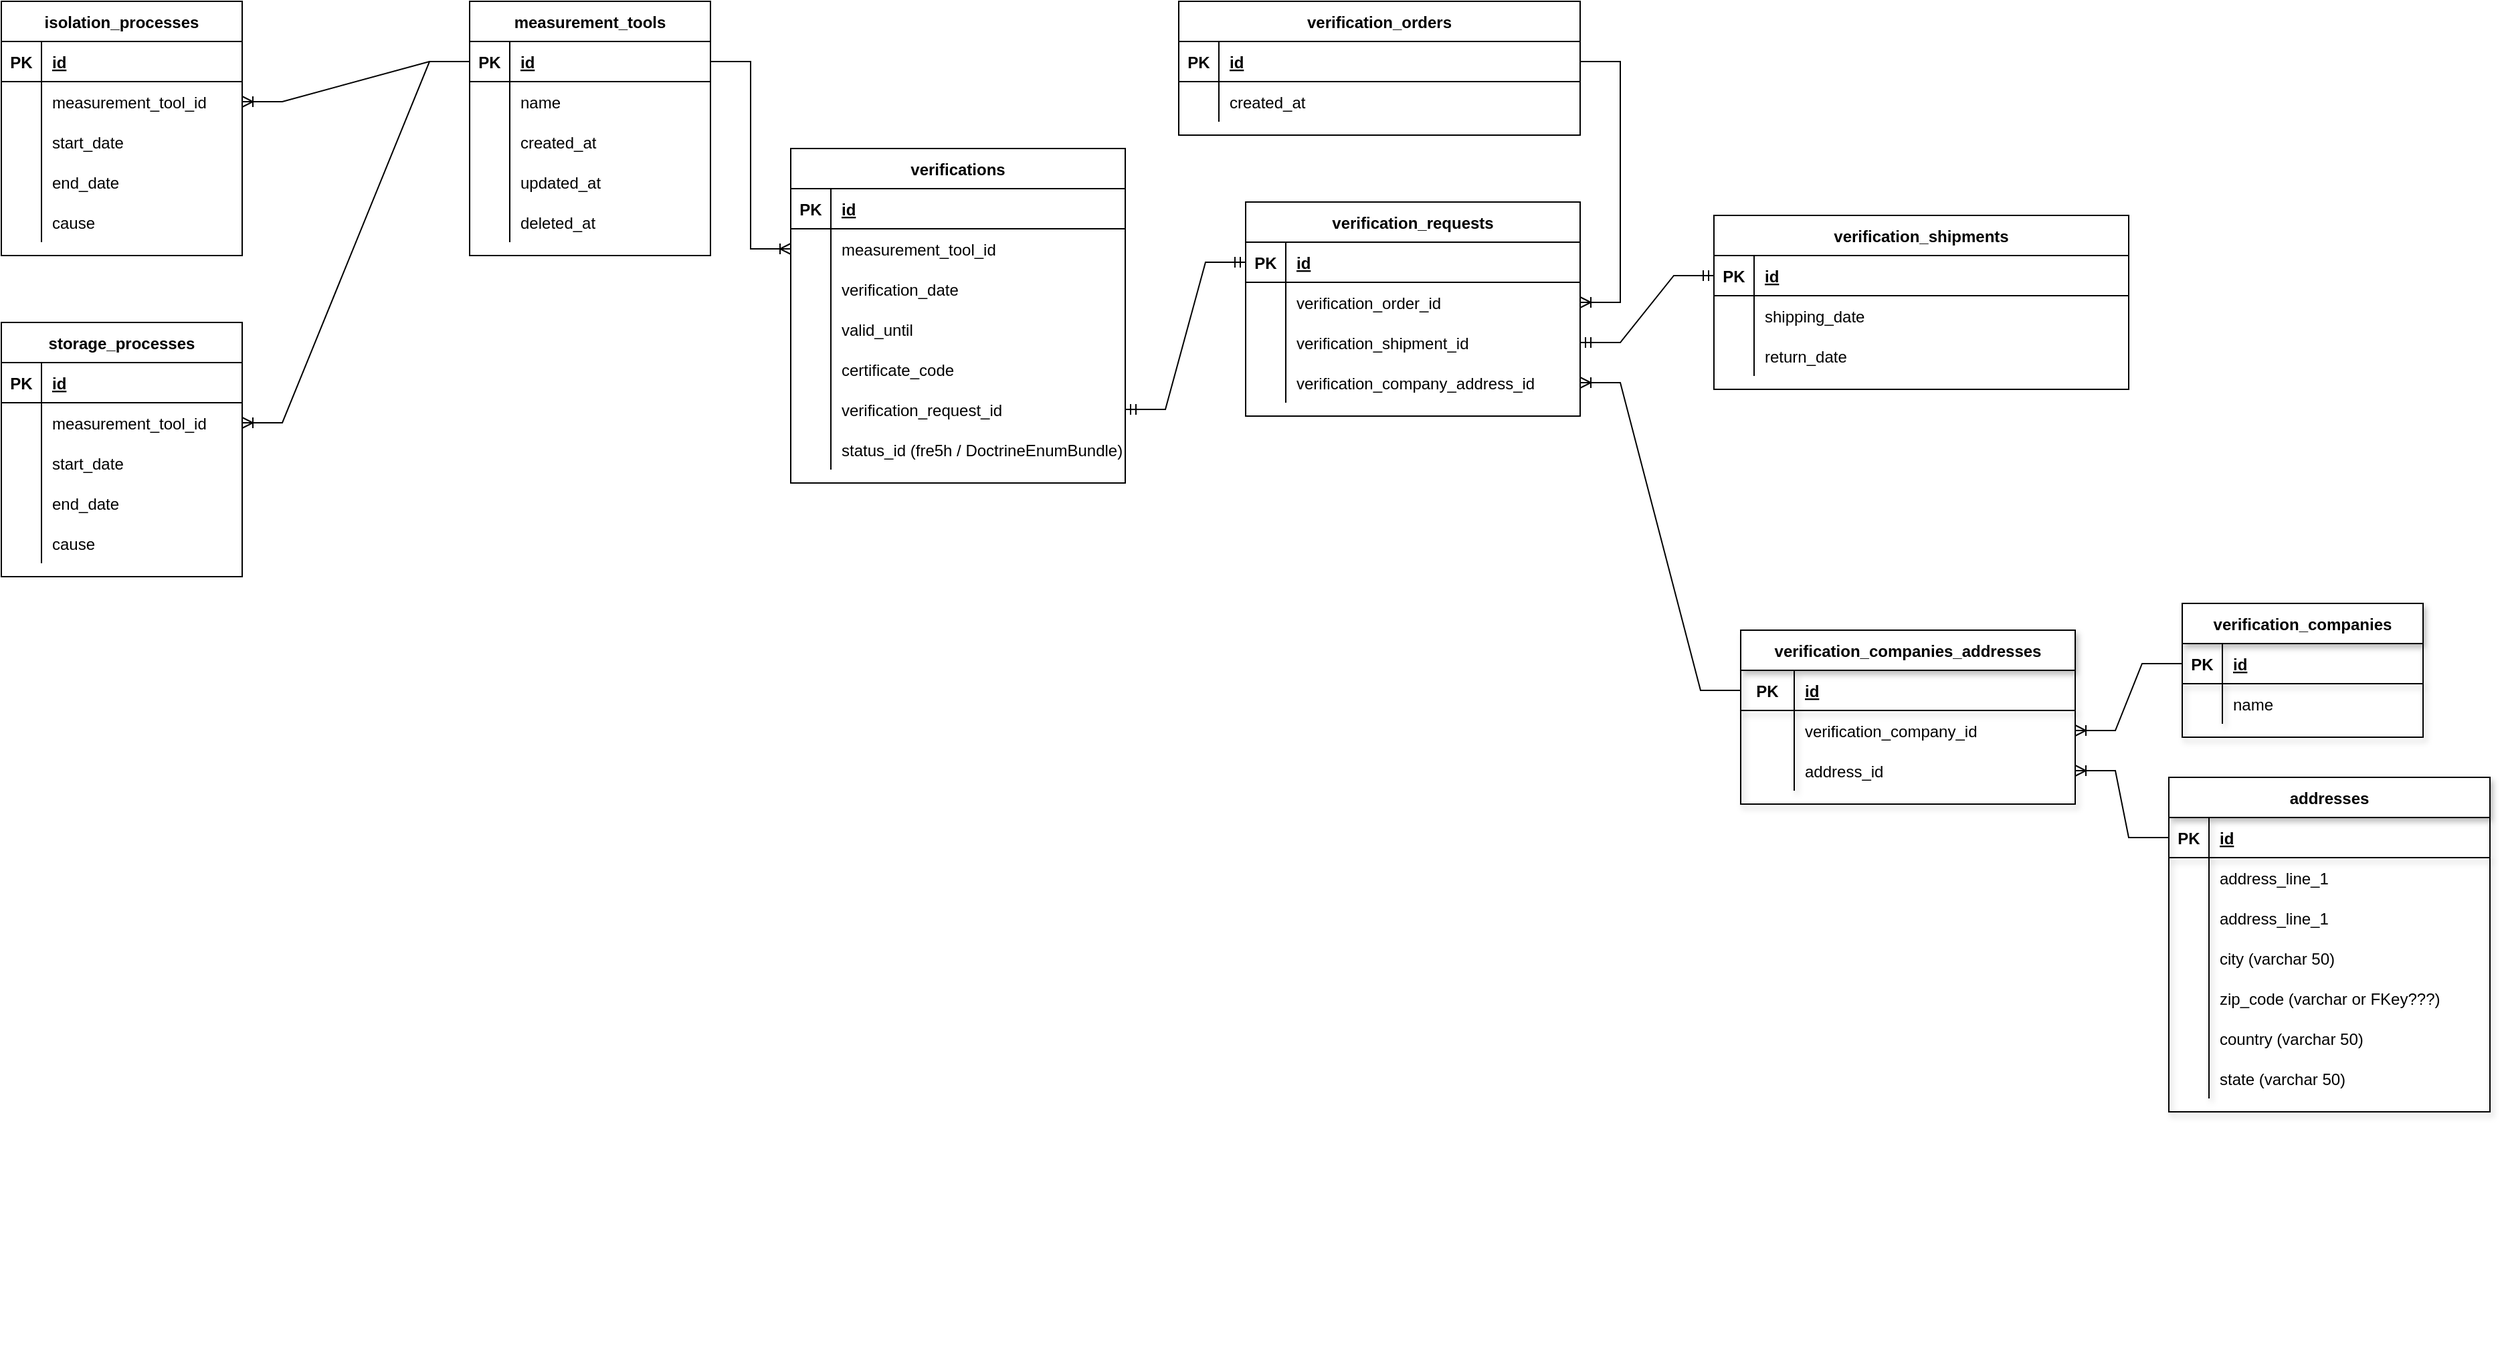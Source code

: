 <mxfile version="20.2.3" type="github">
  <diagram id="xhDmPOTYC2vTL0-sJNvw" name="Page-1">
    <mxGraphModel dx="1894" dy="481" grid="1" gridSize="10" guides="1" tooltips="1" connect="1" arrows="1" fold="1" page="1" pageScale="1" pageWidth="1100" pageHeight="850" math="0" shadow="0">
      <root>
        <mxCell id="0" />
        <mxCell id="1" parent="0" />
        <mxCell id="k9nsr722AMEyG_hf8DIS-1" value="measurement_tools" style="shape=table;startSize=30;container=1;collapsible=1;childLayout=tableLayout;fixedRows=1;rowLines=0;fontStyle=1;align=center;resizeLast=1;" parent="1" vertex="1">
          <mxGeometry x="-370" y="10" width="180" height="190" as="geometry" />
        </mxCell>
        <mxCell id="k9nsr722AMEyG_hf8DIS-2" value="" style="shape=tableRow;horizontal=0;startSize=0;swimlaneHead=0;swimlaneBody=0;fillColor=none;collapsible=0;dropTarget=0;points=[[0,0.5],[1,0.5]];portConstraint=eastwest;top=0;left=0;right=0;bottom=1;" parent="k9nsr722AMEyG_hf8DIS-1" vertex="1">
          <mxGeometry y="30" width="180" height="30" as="geometry" />
        </mxCell>
        <mxCell id="k9nsr722AMEyG_hf8DIS-3" value="PK" style="shape=partialRectangle;connectable=0;fillColor=none;top=0;left=0;bottom=0;right=0;fontStyle=1;overflow=hidden;" parent="k9nsr722AMEyG_hf8DIS-2" vertex="1">
          <mxGeometry width="30" height="30" as="geometry">
            <mxRectangle width="30" height="30" as="alternateBounds" />
          </mxGeometry>
        </mxCell>
        <mxCell id="k9nsr722AMEyG_hf8DIS-4" value="id" style="shape=partialRectangle;connectable=0;fillColor=none;top=0;left=0;bottom=0;right=0;align=left;spacingLeft=6;fontStyle=5;overflow=hidden;" parent="k9nsr722AMEyG_hf8DIS-2" vertex="1">
          <mxGeometry x="30" width="150" height="30" as="geometry">
            <mxRectangle width="150" height="30" as="alternateBounds" />
          </mxGeometry>
        </mxCell>
        <mxCell id="k9nsr722AMEyG_hf8DIS-5" value="" style="shape=tableRow;horizontal=0;startSize=0;swimlaneHead=0;swimlaneBody=0;fillColor=none;collapsible=0;dropTarget=0;points=[[0,0.5],[1,0.5]];portConstraint=eastwest;top=0;left=0;right=0;bottom=0;" parent="k9nsr722AMEyG_hf8DIS-1" vertex="1">
          <mxGeometry y="60" width="180" height="30" as="geometry" />
        </mxCell>
        <mxCell id="k9nsr722AMEyG_hf8DIS-6" value="" style="shape=partialRectangle;connectable=0;fillColor=none;top=0;left=0;bottom=0;right=0;editable=1;overflow=hidden;" parent="k9nsr722AMEyG_hf8DIS-5" vertex="1">
          <mxGeometry width="30" height="30" as="geometry">
            <mxRectangle width="30" height="30" as="alternateBounds" />
          </mxGeometry>
        </mxCell>
        <mxCell id="k9nsr722AMEyG_hf8DIS-7" value="name" style="shape=partialRectangle;connectable=0;fillColor=none;top=0;left=0;bottom=0;right=0;align=left;spacingLeft=6;overflow=hidden;" parent="k9nsr722AMEyG_hf8DIS-5" vertex="1">
          <mxGeometry x="30" width="150" height="30" as="geometry">
            <mxRectangle width="150" height="30" as="alternateBounds" />
          </mxGeometry>
        </mxCell>
        <mxCell id="GPhffIYfHBbhLpUIXwdN-1" value="" style="shape=tableRow;horizontal=0;startSize=0;swimlaneHead=0;swimlaneBody=0;fillColor=none;collapsible=0;dropTarget=0;points=[[0,0.5],[1,0.5]];portConstraint=eastwest;top=0;left=0;right=0;bottom=0;" parent="k9nsr722AMEyG_hf8DIS-1" vertex="1">
          <mxGeometry y="90" width="180" height="30" as="geometry" />
        </mxCell>
        <mxCell id="GPhffIYfHBbhLpUIXwdN-2" value="" style="shape=partialRectangle;connectable=0;fillColor=none;top=0;left=0;bottom=0;right=0;editable=1;overflow=hidden;" parent="GPhffIYfHBbhLpUIXwdN-1" vertex="1">
          <mxGeometry width="30" height="30" as="geometry">
            <mxRectangle width="30" height="30" as="alternateBounds" />
          </mxGeometry>
        </mxCell>
        <mxCell id="GPhffIYfHBbhLpUIXwdN-3" value="created_at" style="shape=partialRectangle;connectable=0;fillColor=none;top=0;left=0;bottom=0;right=0;align=left;spacingLeft=6;overflow=hidden;" parent="GPhffIYfHBbhLpUIXwdN-1" vertex="1">
          <mxGeometry x="30" width="150" height="30" as="geometry">
            <mxRectangle width="150" height="30" as="alternateBounds" />
          </mxGeometry>
        </mxCell>
        <mxCell id="GPhffIYfHBbhLpUIXwdN-7" value="" style="shape=tableRow;horizontal=0;startSize=0;swimlaneHead=0;swimlaneBody=0;fillColor=none;collapsible=0;dropTarget=0;points=[[0,0.5],[1,0.5]];portConstraint=eastwest;top=0;left=0;right=0;bottom=0;" parent="k9nsr722AMEyG_hf8DIS-1" vertex="1">
          <mxGeometry y="120" width="180" height="30" as="geometry" />
        </mxCell>
        <mxCell id="GPhffIYfHBbhLpUIXwdN-8" value="" style="shape=partialRectangle;connectable=0;fillColor=none;top=0;left=0;bottom=0;right=0;editable=1;overflow=hidden;" parent="GPhffIYfHBbhLpUIXwdN-7" vertex="1">
          <mxGeometry width="30" height="30" as="geometry">
            <mxRectangle width="30" height="30" as="alternateBounds" />
          </mxGeometry>
        </mxCell>
        <mxCell id="GPhffIYfHBbhLpUIXwdN-9" value="updated_at" style="shape=partialRectangle;connectable=0;fillColor=none;top=0;left=0;bottom=0;right=0;align=left;spacingLeft=6;overflow=hidden;" parent="GPhffIYfHBbhLpUIXwdN-7" vertex="1">
          <mxGeometry x="30" width="150" height="30" as="geometry">
            <mxRectangle width="150" height="30" as="alternateBounds" />
          </mxGeometry>
        </mxCell>
        <mxCell id="GPhffIYfHBbhLpUIXwdN-4" value="" style="shape=tableRow;horizontal=0;startSize=0;swimlaneHead=0;swimlaneBody=0;fillColor=none;collapsible=0;dropTarget=0;points=[[0,0.5],[1,0.5]];portConstraint=eastwest;top=0;left=0;right=0;bottom=0;" parent="k9nsr722AMEyG_hf8DIS-1" vertex="1">
          <mxGeometry y="150" width="180" height="30" as="geometry" />
        </mxCell>
        <mxCell id="GPhffIYfHBbhLpUIXwdN-5" value="" style="shape=partialRectangle;connectable=0;fillColor=none;top=0;left=0;bottom=0;right=0;editable=1;overflow=hidden;" parent="GPhffIYfHBbhLpUIXwdN-4" vertex="1">
          <mxGeometry width="30" height="30" as="geometry">
            <mxRectangle width="30" height="30" as="alternateBounds" />
          </mxGeometry>
        </mxCell>
        <mxCell id="GPhffIYfHBbhLpUIXwdN-6" value="deleted_at" style="shape=partialRectangle;connectable=0;fillColor=none;top=0;left=0;bottom=0;right=0;align=left;spacingLeft=6;overflow=hidden;" parent="GPhffIYfHBbhLpUIXwdN-4" vertex="1">
          <mxGeometry x="30" width="150" height="30" as="geometry">
            <mxRectangle width="150" height="30" as="alternateBounds" />
          </mxGeometry>
        </mxCell>
        <mxCell id="k9nsr722AMEyG_hf8DIS-14" value="verification_shipments" style="shape=table;startSize=30;container=1;collapsible=1;childLayout=tableLayout;fixedRows=1;rowLines=0;fontStyle=1;align=center;resizeLast=1;" parent="1" vertex="1">
          <mxGeometry x="560" y="170" width="310" height="130" as="geometry" />
        </mxCell>
        <mxCell id="k9nsr722AMEyG_hf8DIS-15" value="" style="shape=tableRow;horizontal=0;startSize=0;swimlaneHead=0;swimlaneBody=0;fillColor=none;collapsible=0;dropTarget=0;points=[[0,0.5],[1,0.5]];portConstraint=eastwest;top=0;left=0;right=0;bottom=1;" parent="k9nsr722AMEyG_hf8DIS-14" vertex="1">
          <mxGeometry y="30" width="310" height="30" as="geometry" />
        </mxCell>
        <mxCell id="k9nsr722AMEyG_hf8DIS-16" value="PK" style="shape=partialRectangle;connectable=0;fillColor=none;top=0;left=0;bottom=0;right=0;fontStyle=1;overflow=hidden;" parent="k9nsr722AMEyG_hf8DIS-15" vertex="1">
          <mxGeometry width="30" height="30" as="geometry">
            <mxRectangle width="30" height="30" as="alternateBounds" />
          </mxGeometry>
        </mxCell>
        <mxCell id="k9nsr722AMEyG_hf8DIS-17" value="id" style="shape=partialRectangle;connectable=0;fillColor=none;top=0;left=0;bottom=0;right=0;align=left;spacingLeft=6;fontStyle=5;overflow=hidden;" parent="k9nsr722AMEyG_hf8DIS-15" vertex="1">
          <mxGeometry x="30" width="280" height="30" as="geometry">
            <mxRectangle width="280" height="30" as="alternateBounds" />
          </mxGeometry>
        </mxCell>
        <mxCell id="4fqQIgDIzfVanM2dJyCX-51" value="" style="shape=tableRow;horizontal=0;startSize=0;swimlaneHead=0;swimlaneBody=0;fillColor=none;collapsible=0;dropTarget=0;points=[[0,0.5],[1,0.5]];portConstraint=eastwest;top=0;left=0;right=0;bottom=0;" parent="k9nsr722AMEyG_hf8DIS-14" vertex="1">
          <mxGeometry y="60" width="310" height="30" as="geometry" />
        </mxCell>
        <mxCell id="4fqQIgDIzfVanM2dJyCX-52" value="" style="shape=partialRectangle;connectable=0;fillColor=none;top=0;left=0;bottom=0;right=0;editable=1;overflow=hidden;" parent="4fqQIgDIzfVanM2dJyCX-51" vertex="1">
          <mxGeometry width="30" height="30" as="geometry">
            <mxRectangle width="30" height="30" as="alternateBounds" />
          </mxGeometry>
        </mxCell>
        <mxCell id="4fqQIgDIzfVanM2dJyCX-53" value="shipping_date" style="shape=partialRectangle;connectable=0;fillColor=none;top=0;left=0;bottom=0;right=0;align=left;spacingLeft=6;overflow=hidden;" parent="4fqQIgDIzfVanM2dJyCX-51" vertex="1">
          <mxGeometry x="30" width="280" height="30" as="geometry">
            <mxRectangle width="280" height="30" as="alternateBounds" />
          </mxGeometry>
        </mxCell>
        <mxCell id="4fqQIgDIzfVanM2dJyCX-54" value="" style="shape=tableRow;horizontal=0;startSize=0;swimlaneHead=0;swimlaneBody=0;fillColor=none;collapsible=0;dropTarget=0;points=[[0,0.5],[1,0.5]];portConstraint=eastwest;top=0;left=0;right=0;bottom=0;" parent="k9nsr722AMEyG_hf8DIS-14" vertex="1">
          <mxGeometry y="90" width="310" height="30" as="geometry" />
        </mxCell>
        <mxCell id="4fqQIgDIzfVanM2dJyCX-55" value="" style="shape=partialRectangle;connectable=0;fillColor=none;top=0;left=0;bottom=0;right=0;editable=1;overflow=hidden;" parent="4fqQIgDIzfVanM2dJyCX-54" vertex="1">
          <mxGeometry width="30" height="30" as="geometry">
            <mxRectangle width="30" height="30" as="alternateBounds" />
          </mxGeometry>
        </mxCell>
        <mxCell id="4fqQIgDIzfVanM2dJyCX-56" value="return_date" style="shape=partialRectangle;connectable=0;fillColor=none;top=0;left=0;bottom=0;right=0;align=left;spacingLeft=6;overflow=hidden;" parent="4fqQIgDIzfVanM2dJyCX-54" vertex="1">
          <mxGeometry x="30" width="280" height="30" as="geometry">
            <mxRectangle width="280" height="30" as="alternateBounds" />
          </mxGeometry>
        </mxCell>
        <mxCell id="k9nsr722AMEyG_hf8DIS-27" value="" style="edgeStyle=entityRelationEdgeStyle;fontSize=12;html=1;endArrow=ERoneToMany;rounded=0;" parent="1" source="k9nsr722AMEyG_hf8DIS-2" target="k9nsr722AMEyG_hf8DIS-18" edge="1">
          <mxGeometry width="100" height="100" relative="1" as="geometry">
            <mxPoint x="280" y="170" as="sourcePoint" />
            <mxPoint x="380" y="70" as="targetPoint" />
          </mxGeometry>
        </mxCell>
        <mxCell id="k9nsr722AMEyG_hf8DIS-45" value="verification_companies" style="shape=table;startSize=30;container=1;collapsible=1;childLayout=tableLayout;fixedRows=1;rowLines=0;fontStyle=1;align=center;resizeLast=1;shadow=1;" parent="1" vertex="1">
          <mxGeometry x="910" y="460" width="180" height="100" as="geometry" />
        </mxCell>
        <mxCell id="k9nsr722AMEyG_hf8DIS-46" value="" style="shape=tableRow;horizontal=0;startSize=0;swimlaneHead=0;swimlaneBody=0;fillColor=none;collapsible=0;dropTarget=0;points=[[0,0.5],[1,0.5]];portConstraint=eastwest;top=0;left=0;right=0;bottom=1;shadow=1;" parent="k9nsr722AMEyG_hf8DIS-45" vertex="1">
          <mxGeometry y="30" width="180" height="30" as="geometry" />
        </mxCell>
        <mxCell id="k9nsr722AMEyG_hf8DIS-47" value="PK" style="shape=partialRectangle;connectable=0;fillColor=none;top=0;left=0;bottom=0;right=0;fontStyle=1;overflow=hidden;shadow=1;" parent="k9nsr722AMEyG_hf8DIS-46" vertex="1">
          <mxGeometry width="30" height="30" as="geometry">
            <mxRectangle width="30" height="30" as="alternateBounds" />
          </mxGeometry>
        </mxCell>
        <mxCell id="k9nsr722AMEyG_hf8DIS-48" value="id" style="shape=partialRectangle;connectable=0;fillColor=none;top=0;left=0;bottom=0;right=0;align=left;spacingLeft=6;fontStyle=5;overflow=hidden;shadow=1;" parent="k9nsr722AMEyG_hf8DIS-46" vertex="1">
          <mxGeometry x="30" width="150" height="30" as="geometry">
            <mxRectangle width="150" height="30" as="alternateBounds" />
          </mxGeometry>
        </mxCell>
        <mxCell id="k9nsr722AMEyG_hf8DIS-49" value="" style="shape=tableRow;horizontal=0;startSize=0;swimlaneHead=0;swimlaneBody=0;fillColor=none;collapsible=0;dropTarget=0;points=[[0,0.5],[1,0.5]];portConstraint=eastwest;top=0;left=0;right=0;bottom=0;shadow=1;" parent="k9nsr722AMEyG_hf8DIS-45" vertex="1">
          <mxGeometry y="60" width="180" height="30" as="geometry" />
        </mxCell>
        <mxCell id="k9nsr722AMEyG_hf8DIS-50" value="" style="shape=partialRectangle;connectable=0;fillColor=none;top=0;left=0;bottom=0;right=0;editable=1;overflow=hidden;shadow=1;" parent="k9nsr722AMEyG_hf8DIS-49" vertex="1">
          <mxGeometry width="30" height="30" as="geometry">
            <mxRectangle width="30" height="30" as="alternateBounds" />
          </mxGeometry>
        </mxCell>
        <mxCell id="k9nsr722AMEyG_hf8DIS-51" value="name" style="shape=partialRectangle;connectable=0;fillColor=none;top=0;left=0;bottom=0;right=0;align=left;spacingLeft=6;overflow=hidden;shadow=1;" parent="k9nsr722AMEyG_hf8DIS-49" vertex="1">
          <mxGeometry x="30" width="150" height="30" as="geometry">
            <mxRectangle width="150" height="30" as="alternateBounds" />
          </mxGeometry>
        </mxCell>
        <mxCell id="k9nsr722AMEyG_hf8DIS-66" value="verification_companies_addresses" style="shape=table;startSize=30;container=1;collapsible=1;childLayout=tableLayout;fixedRows=1;rowLines=0;fontStyle=1;align=center;resizeLast=1;shadow=1;" parent="1" vertex="1">
          <mxGeometry x="580" y="480" width="250" height="130" as="geometry" />
        </mxCell>
        <mxCell id="k9nsr722AMEyG_hf8DIS-70" value="" style="shape=tableRow;horizontal=0;startSize=0;swimlaneHead=0;swimlaneBody=0;fillColor=none;collapsible=0;dropTarget=0;points=[[0,0.5],[1,0.5]];portConstraint=eastwest;top=0;left=0;right=0;bottom=1;shadow=1;" parent="k9nsr722AMEyG_hf8DIS-66" vertex="1">
          <mxGeometry y="30" width="250" height="30" as="geometry" />
        </mxCell>
        <mxCell id="k9nsr722AMEyG_hf8DIS-71" value="PK" style="shape=partialRectangle;connectable=0;fillColor=none;top=0;left=0;bottom=0;right=0;fontStyle=1;overflow=hidden;shadow=1;" parent="k9nsr722AMEyG_hf8DIS-70" vertex="1">
          <mxGeometry width="40" height="30" as="geometry">
            <mxRectangle width="40" height="30" as="alternateBounds" />
          </mxGeometry>
        </mxCell>
        <mxCell id="k9nsr722AMEyG_hf8DIS-72" value="id" style="shape=partialRectangle;connectable=0;fillColor=none;top=0;left=0;bottom=0;right=0;align=left;spacingLeft=6;fontStyle=5;overflow=hidden;shadow=1;" parent="k9nsr722AMEyG_hf8DIS-70" vertex="1">
          <mxGeometry x="40" width="210" height="30" as="geometry">
            <mxRectangle width="210" height="30" as="alternateBounds" />
          </mxGeometry>
        </mxCell>
        <mxCell id="4fqQIgDIzfVanM2dJyCX-1" value="" style="shape=tableRow;horizontal=0;startSize=0;swimlaneHead=0;swimlaneBody=0;fillColor=none;collapsible=0;dropTarget=0;points=[[0,0.5],[1,0.5]];portConstraint=eastwest;top=0;left=0;right=0;bottom=0;" parent="k9nsr722AMEyG_hf8DIS-66" vertex="1">
          <mxGeometry y="60" width="250" height="30" as="geometry" />
        </mxCell>
        <mxCell id="4fqQIgDIzfVanM2dJyCX-2" value="" style="shape=partialRectangle;connectable=0;fillColor=none;top=0;left=0;bottom=0;right=0;editable=1;overflow=hidden;" parent="4fqQIgDIzfVanM2dJyCX-1" vertex="1">
          <mxGeometry width="40" height="30" as="geometry">
            <mxRectangle width="40" height="30" as="alternateBounds" />
          </mxGeometry>
        </mxCell>
        <mxCell id="4fqQIgDIzfVanM2dJyCX-3" value="verification_company_id" style="shape=partialRectangle;connectable=0;fillColor=none;top=0;left=0;bottom=0;right=0;align=left;spacingLeft=6;overflow=hidden;" parent="4fqQIgDIzfVanM2dJyCX-1" vertex="1">
          <mxGeometry x="40" width="210" height="30" as="geometry">
            <mxRectangle width="210" height="30" as="alternateBounds" />
          </mxGeometry>
        </mxCell>
        <mxCell id="4fqQIgDIzfVanM2dJyCX-4" value="" style="shape=tableRow;horizontal=0;startSize=0;swimlaneHead=0;swimlaneBody=0;fillColor=none;collapsible=0;dropTarget=0;points=[[0,0.5],[1,0.5]];portConstraint=eastwest;top=0;left=0;right=0;bottom=0;" parent="k9nsr722AMEyG_hf8DIS-66" vertex="1">
          <mxGeometry y="90" width="250" height="30" as="geometry" />
        </mxCell>
        <mxCell id="4fqQIgDIzfVanM2dJyCX-5" value="" style="shape=partialRectangle;connectable=0;fillColor=none;top=0;left=0;bottom=0;right=0;editable=1;overflow=hidden;" parent="4fqQIgDIzfVanM2dJyCX-4" vertex="1">
          <mxGeometry width="40" height="30" as="geometry">
            <mxRectangle width="40" height="30" as="alternateBounds" />
          </mxGeometry>
        </mxCell>
        <mxCell id="4fqQIgDIzfVanM2dJyCX-6" value="address_id" style="shape=partialRectangle;connectable=0;fillColor=none;top=0;left=0;bottom=0;right=0;align=left;spacingLeft=6;overflow=hidden;" parent="4fqQIgDIzfVanM2dJyCX-4" vertex="1">
          <mxGeometry x="40" width="210" height="30" as="geometry">
            <mxRectangle width="210" height="30" as="alternateBounds" />
          </mxGeometry>
        </mxCell>
        <mxCell id="k9nsr722AMEyG_hf8DIS-81" value="" style="edgeStyle=entityRelationEdgeStyle;fontSize=12;html=1;endArrow=ERoneToMany;rounded=0;" parent="1" source="k9nsr722AMEyG_hf8DIS-46" target="4fqQIgDIzfVanM2dJyCX-1" edge="1">
          <mxGeometry width="100" height="100" relative="1" as="geometry">
            <mxPoint x="780" y="510" as="sourcePoint" />
            <mxPoint x="880" y="410" as="targetPoint" />
          </mxGeometry>
        </mxCell>
        <mxCell id="k9nsr722AMEyG_hf8DIS-95" value="addresses" style="shape=table;startSize=30;container=1;collapsible=1;childLayout=tableLayout;fixedRows=1;rowLines=0;fontStyle=1;align=center;resizeLast=1;shadow=1;" parent="1" vertex="1">
          <mxGeometry x="900" y="590" width="240" height="250" as="geometry" />
        </mxCell>
        <mxCell id="k9nsr722AMEyG_hf8DIS-96" value="" style="shape=tableRow;horizontal=0;startSize=0;swimlaneHead=0;swimlaneBody=0;fillColor=none;collapsible=0;dropTarget=0;points=[[0,0.5],[1,0.5]];portConstraint=eastwest;top=0;left=0;right=0;bottom=1;shadow=1;" parent="k9nsr722AMEyG_hf8DIS-95" vertex="1">
          <mxGeometry y="30" width="240" height="30" as="geometry" />
        </mxCell>
        <mxCell id="k9nsr722AMEyG_hf8DIS-97" value="PK" style="shape=partialRectangle;connectable=0;fillColor=none;top=0;left=0;bottom=0;right=0;fontStyle=1;overflow=hidden;shadow=1;" parent="k9nsr722AMEyG_hf8DIS-96" vertex="1">
          <mxGeometry width="30" height="30" as="geometry">
            <mxRectangle width="30" height="30" as="alternateBounds" />
          </mxGeometry>
        </mxCell>
        <mxCell id="k9nsr722AMEyG_hf8DIS-98" value="id" style="shape=partialRectangle;connectable=0;fillColor=none;top=0;left=0;bottom=0;right=0;align=left;spacingLeft=6;fontStyle=5;overflow=hidden;shadow=1;" parent="k9nsr722AMEyG_hf8DIS-96" vertex="1">
          <mxGeometry x="30" width="210" height="30" as="geometry">
            <mxRectangle width="210" height="30" as="alternateBounds" />
          </mxGeometry>
        </mxCell>
        <mxCell id="k9nsr722AMEyG_hf8DIS-99" value="" style="shape=tableRow;horizontal=0;startSize=0;swimlaneHead=0;swimlaneBody=0;fillColor=none;collapsible=0;dropTarget=0;points=[[0,0.5],[1,0.5]];portConstraint=eastwest;top=0;left=0;right=0;bottom=0;shadow=1;" parent="k9nsr722AMEyG_hf8DIS-95" vertex="1">
          <mxGeometry y="60" width="240" height="30" as="geometry" />
        </mxCell>
        <mxCell id="k9nsr722AMEyG_hf8DIS-100" value="" style="shape=partialRectangle;connectable=0;fillColor=none;top=0;left=0;bottom=0;right=0;editable=1;overflow=hidden;shadow=1;" parent="k9nsr722AMEyG_hf8DIS-99" vertex="1">
          <mxGeometry width="30" height="30" as="geometry">
            <mxRectangle width="30" height="30" as="alternateBounds" />
          </mxGeometry>
        </mxCell>
        <mxCell id="k9nsr722AMEyG_hf8DIS-101" value="address_line_1" style="shape=partialRectangle;connectable=0;fillColor=none;top=0;left=0;bottom=0;right=0;align=left;spacingLeft=6;overflow=hidden;shadow=1;" parent="k9nsr722AMEyG_hf8DIS-99" vertex="1">
          <mxGeometry x="30" width="210" height="30" as="geometry">
            <mxRectangle width="210" height="30" as="alternateBounds" />
          </mxGeometry>
        </mxCell>
        <mxCell id="k9nsr722AMEyG_hf8DIS-102" value="" style="shape=tableRow;horizontal=0;startSize=0;swimlaneHead=0;swimlaneBody=0;fillColor=none;collapsible=0;dropTarget=0;points=[[0,0.5],[1,0.5]];portConstraint=eastwest;top=0;left=0;right=0;bottom=0;shadow=1;" parent="k9nsr722AMEyG_hf8DIS-95" vertex="1">
          <mxGeometry y="90" width="240" height="30" as="geometry" />
        </mxCell>
        <mxCell id="k9nsr722AMEyG_hf8DIS-103" value="" style="shape=partialRectangle;connectable=0;fillColor=none;top=0;left=0;bottom=0;right=0;editable=1;overflow=hidden;shadow=1;" parent="k9nsr722AMEyG_hf8DIS-102" vertex="1">
          <mxGeometry width="30" height="30" as="geometry">
            <mxRectangle width="30" height="30" as="alternateBounds" />
          </mxGeometry>
        </mxCell>
        <mxCell id="k9nsr722AMEyG_hf8DIS-104" value="address_line_1" style="shape=partialRectangle;connectable=0;fillColor=none;top=0;left=0;bottom=0;right=0;align=left;spacingLeft=6;overflow=hidden;shadow=1;" parent="k9nsr722AMEyG_hf8DIS-102" vertex="1">
          <mxGeometry x="30" width="210" height="30" as="geometry">
            <mxRectangle width="210" height="30" as="alternateBounds" />
          </mxGeometry>
        </mxCell>
        <mxCell id="k9nsr722AMEyG_hf8DIS-105" value="" style="shape=tableRow;horizontal=0;startSize=0;swimlaneHead=0;swimlaneBody=0;fillColor=none;collapsible=0;dropTarget=0;points=[[0,0.5],[1,0.5]];portConstraint=eastwest;top=0;left=0;right=0;bottom=0;shadow=1;" parent="k9nsr722AMEyG_hf8DIS-95" vertex="1">
          <mxGeometry y="120" width="240" height="30" as="geometry" />
        </mxCell>
        <mxCell id="k9nsr722AMEyG_hf8DIS-106" value="" style="shape=partialRectangle;connectable=0;fillColor=none;top=0;left=0;bottom=0;right=0;editable=1;overflow=hidden;shadow=1;" parent="k9nsr722AMEyG_hf8DIS-105" vertex="1">
          <mxGeometry width="30" height="30" as="geometry">
            <mxRectangle width="30" height="30" as="alternateBounds" />
          </mxGeometry>
        </mxCell>
        <mxCell id="k9nsr722AMEyG_hf8DIS-107" value="city (varchar 50)" style="shape=partialRectangle;connectable=0;fillColor=none;top=0;left=0;bottom=0;right=0;align=left;spacingLeft=6;overflow=hidden;shadow=1;" parent="k9nsr722AMEyG_hf8DIS-105" vertex="1">
          <mxGeometry x="30" width="210" height="30" as="geometry">
            <mxRectangle width="210" height="30" as="alternateBounds" />
          </mxGeometry>
        </mxCell>
        <mxCell id="k9nsr722AMEyG_hf8DIS-108" value="" style="shape=tableRow;horizontal=0;startSize=0;swimlaneHead=0;swimlaneBody=0;fillColor=none;collapsible=0;dropTarget=0;points=[[0,0.5],[1,0.5]];portConstraint=eastwest;top=0;left=0;right=0;bottom=0;shadow=1;" parent="k9nsr722AMEyG_hf8DIS-95" vertex="1">
          <mxGeometry y="150" width="240" height="30" as="geometry" />
        </mxCell>
        <mxCell id="k9nsr722AMEyG_hf8DIS-109" value="" style="shape=partialRectangle;connectable=0;fillColor=none;top=0;left=0;bottom=0;right=0;editable=1;overflow=hidden;shadow=1;" parent="k9nsr722AMEyG_hf8DIS-108" vertex="1">
          <mxGeometry width="30" height="30" as="geometry">
            <mxRectangle width="30" height="30" as="alternateBounds" />
          </mxGeometry>
        </mxCell>
        <mxCell id="k9nsr722AMEyG_hf8DIS-110" value="zip_code (varchar or FKey???)" style="shape=partialRectangle;connectable=0;fillColor=none;top=0;left=0;bottom=0;right=0;align=left;spacingLeft=6;overflow=hidden;shadow=1;" parent="k9nsr722AMEyG_hf8DIS-108" vertex="1">
          <mxGeometry x="30" width="210" height="30" as="geometry">
            <mxRectangle width="210" height="30" as="alternateBounds" />
          </mxGeometry>
        </mxCell>
        <mxCell id="k9nsr722AMEyG_hf8DIS-111" value="" style="shape=tableRow;horizontal=0;startSize=0;swimlaneHead=0;swimlaneBody=0;fillColor=none;collapsible=0;dropTarget=0;points=[[0,0.5],[1,0.5]];portConstraint=eastwest;top=0;left=0;right=0;bottom=0;shadow=1;" parent="k9nsr722AMEyG_hf8DIS-95" vertex="1">
          <mxGeometry y="180" width="240" height="30" as="geometry" />
        </mxCell>
        <mxCell id="k9nsr722AMEyG_hf8DIS-112" value="" style="shape=partialRectangle;connectable=0;fillColor=none;top=0;left=0;bottom=0;right=0;editable=1;overflow=hidden;shadow=1;" parent="k9nsr722AMEyG_hf8DIS-111" vertex="1">
          <mxGeometry width="30" height="30" as="geometry">
            <mxRectangle width="30" height="30" as="alternateBounds" />
          </mxGeometry>
        </mxCell>
        <mxCell id="k9nsr722AMEyG_hf8DIS-113" value="country (varchar 50)" style="shape=partialRectangle;connectable=0;fillColor=none;top=0;left=0;bottom=0;right=0;align=left;spacingLeft=6;overflow=hidden;shadow=1;" parent="k9nsr722AMEyG_hf8DIS-111" vertex="1">
          <mxGeometry x="30" width="210" height="30" as="geometry">
            <mxRectangle width="210" height="30" as="alternateBounds" />
          </mxGeometry>
        </mxCell>
        <mxCell id="k9nsr722AMEyG_hf8DIS-114" value="" style="shape=tableRow;horizontal=0;startSize=0;swimlaneHead=0;swimlaneBody=0;fillColor=none;collapsible=0;dropTarget=0;points=[[0,0.5],[1,0.5]];portConstraint=eastwest;top=0;left=0;right=0;bottom=0;shadow=1;" parent="k9nsr722AMEyG_hf8DIS-95" vertex="1">
          <mxGeometry y="210" width="240" height="30" as="geometry" />
        </mxCell>
        <mxCell id="k9nsr722AMEyG_hf8DIS-115" value="" style="shape=partialRectangle;connectable=0;fillColor=none;top=0;left=0;bottom=0;right=0;editable=1;overflow=hidden;shadow=1;" parent="k9nsr722AMEyG_hf8DIS-114" vertex="1">
          <mxGeometry width="30" height="30" as="geometry">
            <mxRectangle width="30" height="30" as="alternateBounds" />
          </mxGeometry>
        </mxCell>
        <mxCell id="k9nsr722AMEyG_hf8DIS-116" value="state (varchar 50)" style="shape=partialRectangle;connectable=0;fillColor=none;top=0;left=0;bottom=0;right=0;align=left;spacingLeft=6;overflow=hidden;shadow=1;" parent="k9nsr722AMEyG_hf8DIS-114" vertex="1">
          <mxGeometry x="30" width="210" height="30" as="geometry">
            <mxRectangle width="210" height="30" as="alternateBounds" />
          </mxGeometry>
        </mxCell>
        <mxCell id="k9nsr722AMEyG_hf8DIS-117" value="" style="edgeStyle=entityRelationEdgeStyle;fontSize=12;html=1;endArrow=ERoneToMany;rounded=0;" parent="1" source="k9nsr722AMEyG_hf8DIS-96" target="4fqQIgDIzfVanM2dJyCX-4" edge="1">
          <mxGeometry width="100" height="100" relative="1" as="geometry">
            <mxPoint x="910" y="590" as="sourcePoint" />
            <mxPoint x="1010" y="490" as="targetPoint" />
          </mxGeometry>
        </mxCell>
        <mxCell id="4fqQIgDIzfVanM2dJyCX-60" value="verification_orders" style="shape=table;startSize=30;container=1;collapsible=1;childLayout=tableLayout;fixedRows=1;rowLines=0;fontStyle=1;align=center;resizeLast=1;gradientColor=none;fillColor=default;swimlaneFillColor=none;fillStyle=auto;" parent="1" vertex="1">
          <mxGeometry x="160" y="10" width="300" height="100" as="geometry" />
        </mxCell>
        <mxCell id="4fqQIgDIzfVanM2dJyCX-61" value="" style="shape=tableRow;horizontal=0;startSize=0;swimlaneHead=0;swimlaneBody=0;fillColor=none;collapsible=0;dropTarget=0;points=[[0,0.5],[1,0.5]];portConstraint=eastwest;top=0;left=0;right=0;bottom=1;" parent="4fqQIgDIzfVanM2dJyCX-60" vertex="1">
          <mxGeometry y="30" width="300" height="30" as="geometry" />
        </mxCell>
        <mxCell id="4fqQIgDIzfVanM2dJyCX-62" value="PK" style="shape=partialRectangle;connectable=0;fillColor=none;top=0;left=0;bottom=0;right=0;fontStyle=1;overflow=hidden;" parent="4fqQIgDIzfVanM2dJyCX-61" vertex="1">
          <mxGeometry width="30" height="30" as="geometry">
            <mxRectangle width="30" height="30" as="alternateBounds" />
          </mxGeometry>
        </mxCell>
        <mxCell id="4fqQIgDIzfVanM2dJyCX-63" value="id" style="shape=partialRectangle;connectable=0;fillColor=none;top=0;left=0;bottom=0;right=0;align=left;spacingLeft=6;fontStyle=5;overflow=hidden;" parent="4fqQIgDIzfVanM2dJyCX-61" vertex="1">
          <mxGeometry x="30" width="270" height="30" as="geometry">
            <mxRectangle width="270" height="30" as="alternateBounds" />
          </mxGeometry>
        </mxCell>
        <mxCell id="4fqQIgDIzfVanM2dJyCX-67" value="" style="shape=tableRow;horizontal=0;startSize=0;swimlaneHead=0;swimlaneBody=0;fillColor=none;collapsible=0;dropTarget=0;points=[[0,0.5],[1,0.5]];portConstraint=eastwest;top=0;left=0;right=0;bottom=0;" parent="4fqQIgDIzfVanM2dJyCX-60" vertex="1">
          <mxGeometry y="60" width="300" height="30" as="geometry" />
        </mxCell>
        <mxCell id="4fqQIgDIzfVanM2dJyCX-68" value="" style="shape=partialRectangle;connectable=0;fillColor=none;top=0;left=0;bottom=0;right=0;editable=1;overflow=hidden;" parent="4fqQIgDIzfVanM2dJyCX-67" vertex="1">
          <mxGeometry width="30" height="30" as="geometry">
            <mxRectangle width="30" height="30" as="alternateBounds" />
          </mxGeometry>
        </mxCell>
        <mxCell id="4fqQIgDIzfVanM2dJyCX-69" value="created_at" style="shape=partialRectangle;connectable=0;fillColor=none;top=0;left=0;bottom=0;right=0;align=left;spacingLeft=6;overflow=hidden;" parent="4fqQIgDIzfVanM2dJyCX-67" vertex="1">
          <mxGeometry x="30" width="270" height="30" as="geometry">
            <mxRectangle width="270" height="30" as="alternateBounds" />
          </mxGeometry>
        </mxCell>
        <mxCell id="4fqQIgDIzfVanM2dJyCX-73" value="" style="edgeStyle=entityRelationEdgeStyle;fontSize=12;html=1;endArrow=ERoneToMany;rounded=0;" parent="1" source="k9nsr722AMEyG_hf8DIS-70" target="4fqQIgDIzfVanM2dJyCX-64" edge="1">
          <mxGeometry width="100" height="100" relative="1" as="geometry">
            <mxPoint x="840" y="250" as="sourcePoint" />
            <mxPoint x="760" y="310" as="targetPoint" />
          </mxGeometry>
        </mxCell>
        <mxCell id="4fqQIgDIzfVanM2dJyCX-74" value="" style="edgeStyle=entityRelationEdgeStyle;fontSize=12;html=1;endArrow=ERoneToMany;rounded=0;" parent="1" source="4fqQIgDIzfVanM2dJyCX-61" target="k9nsr722AMEyG_hf8DIS-29" edge="1">
          <mxGeometry width="100" height="100" relative="1" as="geometry">
            <mxPoint x="720" y="540" as="sourcePoint" />
            <mxPoint x="660" y="720" as="targetPoint" />
          </mxGeometry>
        </mxCell>
        <mxCell id="aZYf60oYRSdqCfioM5Ob-1" value="verifications" style="shape=table;startSize=30;container=1;collapsible=1;childLayout=tableLayout;fixedRows=1;rowLines=0;fontStyle=1;align=center;resizeLast=1;" parent="1" vertex="1">
          <mxGeometry x="-130" y="120" width="250" height="250" as="geometry" />
        </mxCell>
        <mxCell id="aZYf60oYRSdqCfioM5Ob-2" value="" style="shape=tableRow;horizontal=0;startSize=0;swimlaneHead=0;swimlaneBody=0;fillColor=none;collapsible=0;dropTarget=0;points=[[0,0.5],[1,0.5]];portConstraint=eastwest;top=0;left=0;right=0;bottom=1;" parent="aZYf60oYRSdqCfioM5Ob-1" vertex="1">
          <mxGeometry y="30" width="250" height="30" as="geometry" />
        </mxCell>
        <mxCell id="aZYf60oYRSdqCfioM5Ob-3" value="PK" style="shape=partialRectangle;connectable=0;fillColor=none;top=0;left=0;bottom=0;right=0;fontStyle=1;overflow=hidden;" parent="aZYf60oYRSdqCfioM5Ob-2" vertex="1">
          <mxGeometry width="30" height="30" as="geometry">
            <mxRectangle width="30" height="30" as="alternateBounds" />
          </mxGeometry>
        </mxCell>
        <mxCell id="aZYf60oYRSdqCfioM5Ob-4" value="id" style="shape=partialRectangle;connectable=0;fillColor=none;top=0;left=0;bottom=0;right=0;align=left;spacingLeft=6;fontStyle=5;overflow=hidden;" parent="aZYf60oYRSdqCfioM5Ob-2" vertex="1">
          <mxGeometry x="30" width="220" height="30" as="geometry">
            <mxRectangle width="220" height="30" as="alternateBounds" />
          </mxGeometry>
        </mxCell>
        <mxCell id="k9nsr722AMEyG_hf8DIS-18" value="" style="shape=tableRow;horizontal=0;startSize=0;swimlaneHead=0;swimlaneBody=0;fillColor=none;collapsible=0;dropTarget=0;points=[[0,0.5],[1,0.5]];portConstraint=eastwest;top=0;left=0;right=0;bottom=0;" parent="aZYf60oYRSdqCfioM5Ob-1" vertex="1">
          <mxGeometry y="60" width="250" height="30" as="geometry" />
        </mxCell>
        <mxCell id="k9nsr722AMEyG_hf8DIS-19" value="" style="shape=partialRectangle;connectable=0;fillColor=none;top=0;left=0;bottom=0;right=0;editable=1;overflow=hidden;" parent="k9nsr722AMEyG_hf8DIS-18" vertex="1">
          <mxGeometry width="30" height="30" as="geometry">
            <mxRectangle width="30" height="30" as="alternateBounds" />
          </mxGeometry>
        </mxCell>
        <mxCell id="k9nsr722AMEyG_hf8DIS-20" value="measurement_tool_id" style="shape=partialRectangle;connectable=0;fillColor=none;top=0;left=0;bottom=0;right=0;align=left;spacingLeft=6;overflow=hidden;" parent="k9nsr722AMEyG_hf8DIS-18" vertex="1">
          <mxGeometry x="30" width="220" height="30" as="geometry">
            <mxRectangle width="220" height="30" as="alternateBounds" />
          </mxGeometry>
        </mxCell>
        <mxCell id="k9nsr722AMEyG_hf8DIS-21" value="" style="shape=tableRow;horizontal=0;startSize=0;swimlaneHead=0;swimlaneBody=0;fillColor=none;collapsible=0;dropTarget=0;points=[[0,0.5],[1,0.5]];portConstraint=eastwest;top=0;left=0;right=0;bottom=0;" parent="aZYf60oYRSdqCfioM5Ob-1" vertex="1">
          <mxGeometry y="90" width="250" height="30" as="geometry" />
        </mxCell>
        <mxCell id="k9nsr722AMEyG_hf8DIS-22" value="" style="shape=partialRectangle;connectable=0;fillColor=none;top=0;left=0;bottom=0;right=0;editable=1;overflow=hidden;" parent="k9nsr722AMEyG_hf8DIS-21" vertex="1">
          <mxGeometry width="30" height="30" as="geometry">
            <mxRectangle width="30" height="30" as="alternateBounds" />
          </mxGeometry>
        </mxCell>
        <mxCell id="k9nsr722AMEyG_hf8DIS-23" value="verification_date" style="shape=partialRectangle;connectable=0;fillColor=none;top=0;left=0;bottom=0;right=0;align=left;spacingLeft=6;overflow=hidden;" parent="k9nsr722AMEyG_hf8DIS-21" vertex="1">
          <mxGeometry x="30" width="220" height="30" as="geometry">
            <mxRectangle width="220" height="30" as="alternateBounds" />
          </mxGeometry>
        </mxCell>
        <mxCell id="k9nsr722AMEyG_hf8DIS-24" value="" style="shape=tableRow;horizontal=0;startSize=0;swimlaneHead=0;swimlaneBody=0;fillColor=none;collapsible=0;dropTarget=0;points=[[0,0.5],[1,0.5]];portConstraint=eastwest;top=0;left=0;right=0;bottom=0;" parent="aZYf60oYRSdqCfioM5Ob-1" vertex="1">
          <mxGeometry y="120" width="250" height="30" as="geometry" />
        </mxCell>
        <mxCell id="k9nsr722AMEyG_hf8DIS-25" value="" style="shape=partialRectangle;connectable=0;fillColor=none;top=0;left=0;bottom=0;right=0;editable=1;overflow=hidden;" parent="k9nsr722AMEyG_hf8DIS-24" vertex="1">
          <mxGeometry width="30" height="30" as="geometry">
            <mxRectangle width="30" height="30" as="alternateBounds" />
          </mxGeometry>
        </mxCell>
        <mxCell id="k9nsr722AMEyG_hf8DIS-26" value="valid_until" style="shape=partialRectangle;connectable=0;fillColor=none;top=0;left=0;bottom=0;right=0;align=left;spacingLeft=6;overflow=hidden;" parent="k9nsr722AMEyG_hf8DIS-24" vertex="1">
          <mxGeometry x="30" width="220" height="30" as="geometry">
            <mxRectangle width="220" height="30" as="alternateBounds" />
          </mxGeometry>
        </mxCell>
        <mxCell id="4fqQIgDIzfVanM2dJyCX-57" value="" style="shape=tableRow;horizontal=0;startSize=0;swimlaneHead=0;swimlaneBody=0;fillColor=none;collapsible=0;dropTarget=0;points=[[0,0.5],[1,0.5]];portConstraint=eastwest;top=0;left=0;right=0;bottom=0;" parent="aZYf60oYRSdqCfioM5Ob-1" vertex="1">
          <mxGeometry y="150" width="250" height="30" as="geometry" />
        </mxCell>
        <mxCell id="4fqQIgDIzfVanM2dJyCX-58" value="" style="shape=partialRectangle;connectable=0;fillColor=none;top=0;left=0;bottom=0;right=0;editable=1;overflow=hidden;" parent="4fqQIgDIzfVanM2dJyCX-57" vertex="1">
          <mxGeometry width="30" height="30" as="geometry">
            <mxRectangle width="30" height="30" as="alternateBounds" />
          </mxGeometry>
        </mxCell>
        <mxCell id="4fqQIgDIzfVanM2dJyCX-59" value="certificate_code" style="shape=partialRectangle;connectable=0;fillColor=none;top=0;left=0;bottom=0;right=0;align=left;spacingLeft=6;overflow=hidden;" parent="4fqQIgDIzfVanM2dJyCX-57" vertex="1">
          <mxGeometry x="30" width="220" height="30" as="geometry">
            <mxRectangle width="220" height="30" as="alternateBounds" />
          </mxGeometry>
        </mxCell>
        <mxCell id="aZYf60oYRSdqCfioM5Ob-36" value="" style="shape=tableRow;horizontal=0;startSize=0;swimlaneHead=0;swimlaneBody=0;fillColor=none;collapsible=0;dropTarget=0;points=[[0,0.5],[1,0.5]];portConstraint=eastwest;top=0;left=0;right=0;bottom=0;" parent="aZYf60oYRSdqCfioM5Ob-1" vertex="1">
          <mxGeometry y="180" width="250" height="30" as="geometry" />
        </mxCell>
        <mxCell id="aZYf60oYRSdqCfioM5Ob-37" value="" style="shape=partialRectangle;connectable=0;fillColor=none;top=0;left=0;bottom=0;right=0;editable=1;overflow=hidden;" parent="aZYf60oYRSdqCfioM5Ob-36" vertex="1">
          <mxGeometry width="30" height="30" as="geometry">
            <mxRectangle width="30" height="30" as="alternateBounds" />
          </mxGeometry>
        </mxCell>
        <mxCell id="aZYf60oYRSdqCfioM5Ob-38" value="verification_request_id" style="shape=partialRectangle;connectable=0;fillColor=none;top=0;left=0;bottom=0;right=0;align=left;spacingLeft=6;overflow=hidden;" parent="aZYf60oYRSdqCfioM5Ob-36" vertex="1">
          <mxGeometry x="30" width="220" height="30" as="geometry">
            <mxRectangle width="220" height="30" as="alternateBounds" />
          </mxGeometry>
        </mxCell>
        <mxCell id="k9nsr722AMEyG_hf8DIS-119" value="" style="shape=tableRow;horizontal=0;startSize=0;swimlaneHead=0;swimlaneBody=0;fillColor=none;collapsible=0;dropTarget=0;points=[[0,0.5],[1,0.5]];portConstraint=eastwest;top=0;left=0;right=0;bottom=0;" parent="aZYf60oYRSdqCfioM5Ob-1" vertex="1">
          <mxGeometry y="210" width="250" height="30" as="geometry" />
        </mxCell>
        <mxCell id="k9nsr722AMEyG_hf8DIS-120" value="" style="shape=partialRectangle;connectable=0;fillColor=none;top=0;left=0;bottom=0;right=0;editable=1;overflow=hidden;" parent="k9nsr722AMEyG_hf8DIS-119" vertex="1">
          <mxGeometry width="30" height="30" as="geometry">
            <mxRectangle width="30" height="30" as="alternateBounds" />
          </mxGeometry>
        </mxCell>
        <mxCell id="k9nsr722AMEyG_hf8DIS-121" value="status_id (fre5h / DoctrineEnumBundle)" style="shape=partialRectangle;connectable=0;fillColor=none;top=0;left=0;bottom=0;right=0;align=left;spacingLeft=6;overflow=hidden;" parent="k9nsr722AMEyG_hf8DIS-119" vertex="1">
          <mxGeometry x="30" width="220" height="30" as="geometry">
            <mxRectangle width="220" height="30" as="alternateBounds" />
          </mxGeometry>
        </mxCell>
        <mxCell id="aZYf60oYRSdqCfioM5Ob-16" value="" style="edgeStyle=entityRelationEdgeStyle;fontSize=12;html=1;endArrow=ERmandOne;startArrow=ERmandOne;rounded=0;" parent="1" source="aZYf60oYRSdqCfioM5Ob-8" target="k9nsr722AMEyG_hf8DIS-15" edge="1">
          <mxGeometry width="100" height="100" relative="1" as="geometry">
            <mxPoint x="180" y="580" as="sourcePoint" />
            <mxPoint x="280" y="480" as="targetPoint" />
          </mxGeometry>
        </mxCell>
        <mxCell id="aZYf60oYRSdqCfioM5Ob-21" value="verification_requests" style="shape=table;startSize=30;container=1;collapsible=1;childLayout=tableLayout;fixedRows=1;rowLines=0;fontStyle=1;align=center;resizeLast=1;" parent="1" vertex="1">
          <mxGeometry x="210" y="160" width="250" height="160" as="geometry" />
        </mxCell>
        <mxCell id="aZYf60oYRSdqCfioM5Ob-22" value="" style="shape=tableRow;horizontal=0;startSize=0;swimlaneHead=0;swimlaneBody=0;fillColor=none;collapsible=0;dropTarget=0;points=[[0,0.5],[1,0.5]];portConstraint=eastwest;top=0;left=0;right=0;bottom=1;" parent="aZYf60oYRSdqCfioM5Ob-21" vertex="1">
          <mxGeometry y="30" width="250" height="30" as="geometry" />
        </mxCell>
        <mxCell id="aZYf60oYRSdqCfioM5Ob-23" value="PK" style="shape=partialRectangle;connectable=0;fillColor=none;top=0;left=0;bottom=0;right=0;fontStyle=1;overflow=hidden;" parent="aZYf60oYRSdqCfioM5Ob-22" vertex="1">
          <mxGeometry width="30" height="30" as="geometry">
            <mxRectangle width="30" height="30" as="alternateBounds" />
          </mxGeometry>
        </mxCell>
        <mxCell id="aZYf60oYRSdqCfioM5Ob-24" value="id" style="shape=partialRectangle;connectable=0;fillColor=none;top=0;left=0;bottom=0;right=0;align=left;spacingLeft=6;fontStyle=5;overflow=hidden;" parent="aZYf60oYRSdqCfioM5Ob-22" vertex="1">
          <mxGeometry x="30" width="220" height="30" as="geometry">
            <mxRectangle width="220" height="30" as="alternateBounds" />
          </mxGeometry>
        </mxCell>
        <mxCell id="k9nsr722AMEyG_hf8DIS-29" value="" style="shape=tableRow;horizontal=0;startSize=0;swimlaneHead=0;swimlaneBody=0;fillColor=none;collapsible=0;dropTarget=0;points=[[0,0.5],[1,0.5]];portConstraint=eastwest;top=0;left=0;right=0;bottom=0;" parent="aZYf60oYRSdqCfioM5Ob-21" vertex="1">
          <mxGeometry y="60" width="250" height="30" as="geometry" />
        </mxCell>
        <mxCell id="k9nsr722AMEyG_hf8DIS-30" value="" style="shape=partialRectangle;connectable=0;fillColor=none;top=0;left=0;bottom=0;right=0;editable=1;overflow=hidden;" parent="k9nsr722AMEyG_hf8DIS-29" vertex="1">
          <mxGeometry width="30" height="30" as="geometry">
            <mxRectangle width="30" height="30" as="alternateBounds" />
          </mxGeometry>
        </mxCell>
        <mxCell id="k9nsr722AMEyG_hf8DIS-31" value="verification_order_id" style="shape=partialRectangle;connectable=0;fillColor=none;top=0;left=0;bottom=0;right=0;align=left;spacingLeft=6;overflow=hidden;" parent="k9nsr722AMEyG_hf8DIS-29" vertex="1">
          <mxGeometry x="30" width="220" height="30" as="geometry">
            <mxRectangle width="220" height="30" as="alternateBounds" />
          </mxGeometry>
        </mxCell>
        <mxCell id="aZYf60oYRSdqCfioM5Ob-8" value="" style="shape=tableRow;horizontal=0;startSize=0;swimlaneHead=0;swimlaneBody=0;fillColor=none;collapsible=0;dropTarget=0;points=[[0,0.5],[1,0.5]];portConstraint=eastwest;top=0;left=0;right=0;bottom=0;" parent="aZYf60oYRSdqCfioM5Ob-21" vertex="1">
          <mxGeometry y="90" width="250" height="30" as="geometry" />
        </mxCell>
        <mxCell id="aZYf60oYRSdqCfioM5Ob-9" value="" style="shape=partialRectangle;connectable=0;fillColor=none;top=0;left=0;bottom=0;right=0;editable=1;overflow=hidden;" parent="aZYf60oYRSdqCfioM5Ob-8" vertex="1">
          <mxGeometry width="30" height="30" as="geometry">
            <mxRectangle width="30" height="30" as="alternateBounds" />
          </mxGeometry>
        </mxCell>
        <mxCell id="aZYf60oYRSdqCfioM5Ob-10" value="verification_shipment_id" style="shape=partialRectangle;connectable=0;fillColor=none;top=0;left=0;bottom=0;right=0;align=left;spacingLeft=6;overflow=hidden;" parent="aZYf60oYRSdqCfioM5Ob-8" vertex="1">
          <mxGeometry x="30" width="220" height="30" as="geometry">
            <mxRectangle width="220" height="30" as="alternateBounds" />
          </mxGeometry>
        </mxCell>
        <mxCell id="4fqQIgDIzfVanM2dJyCX-64" value="" style="shape=tableRow;horizontal=0;startSize=0;swimlaneHead=0;swimlaneBody=0;fillColor=none;collapsible=0;dropTarget=0;points=[[0,0.5],[1,0.5]];portConstraint=eastwest;top=0;left=0;right=0;bottom=0;" parent="aZYf60oYRSdqCfioM5Ob-21" vertex="1">
          <mxGeometry y="120" width="250" height="30" as="geometry" />
        </mxCell>
        <mxCell id="4fqQIgDIzfVanM2dJyCX-65" value="" style="shape=partialRectangle;connectable=0;fillColor=none;top=0;left=0;bottom=0;right=0;editable=1;overflow=hidden;" parent="4fqQIgDIzfVanM2dJyCX-64" vertex="1">
          <mxGeometry width="30" height="30" as="geometry">
            <mxRectangle width="30" height="30" as="alternateBounds" />
          </mxGeometry>
        </mxCell>
        <mxCell id="4fqQIgDIzfVanM2dJyCX-66" value="verification_company_address_id" style="shape=partialRectangle;connectable=0;fillColor=none;top=0;left=0;bottom=0;right=0;align=left;spacingLeft=6;overflow=hidden;" parent="4fqQIgDIzfVanM2dJyCX-64" vertex="1">
          <mxGeometry x="30" width="220" height="30" as="geometry">
            <mxRectangle width="220" height="30" as="alternateBounds" />
          </mxGeometry>
        </mxCell>
        <mxCell id="aZYf60oYRSdqCfioM5Ob-34" style="edgeStyle=orthogonalEdgeStyle;rounded=0;orthogonalLoop=1;jettySize=auto;html=1;exitX=0.5;exitY=1;exitDx=0;exitDy=0;" parent="1" edge="1">
          <mxGeometry relative="1" as="geometry">
            <mxPoint x="355" y="1010" as="sourcePoint" />
            <mxPoint x="355" y="1010" as="targetPoint" />
          </mxGeometry>
        </mxCell>
        <mxCell id="aZYf60oYRSdqCfioM5Ob-41" value="" style="edgeStyle=entityRelationEdgeStyle;fontSize=12;html=1;endArrow=ERmandOne;startArrow=ERmandOne;rounded=0;" parent="1" source="aZYf60oYRSdqCfioM5Ob-36" target="aZYf60oYRSdqCfioM5Ob-22" edge="1">
          <mxGeometry width="100" height="100" relative="1" as="geometry">
            <mxPoint x="270" y="410" as="sourcePoint" />
            <mxPoint x="370" y="310" as="targetPoint" />
          </mxGeometry>
        </mxCell>
        <mxCell id="GPhffIYfHBbhLpUIXwdN-10" value="isolation_processes" style="shape=table;startSize=30;container=1;collapsible=1;childLayout=tableLayout;fixedRows=1;rowLines=0;fontStyle=1;align=center;resizeLast=1;" parent="1" vertex="1">
          <mxGeometry x="-720" y="10" width="180" height="190" as="geometry" />
        </mxCell>
        <mxCell id="GPhffIYfHBbhLpUIXwdN-11" value="" style="shape=tableRow;horizontal=0;startSize=0;swimlaneHead=0;swimlaneBody=0;fillColor=none;collapsible=0;dropTarget=0;points=[[0,0.5],[1,0.5]];portConstraint=eastwest;top=0;left=0;right=0;bottom=1;" parent="GPhffIYfHBbhLpUIXwdN-10" vertex="1">
          <mxGeometry y="30" width="180" height="30" as="geometry" />
        </mxCell>
        <mxCell id="GPhffIYfHBbhLpUIXwdN-12" value="PK" style="shape=partialRectangle;connectable=0;fillColor=none;top=0;left=0;bottom=0;right=0;fontStyle=1;overflow=hidden;" parent="GPhffIYfHBbhLpUIXwdN-11" vertex="1">
          <mxGeometry width="30" height="30" as="geometry">
            <mxRectangle width="30" height="30" as="alternateBounds" />
          </mxGeometry>
        </mxCell>
        <mxCell id="GPhffIYfHBbhLpUIXwdN-13" value="id" style="shape=partialRectangle;connectable=0;fillColor=none;top=0;left=0;bottom=0;right=0;align=left;spacingLeft=6;fontStyle=5;overflow=hidden;" parent="GPhffIYfHBbhLpUIXwdN-11" vertex="1">
          <mxGeometry x="30" width="150" height="30" as="geometry">
            <mxRectangle width="150" height="30" as="alternateBounds" />
          </mxGeometry>
        </mxCell>
        <mxCell id="GPhffIYfHBbhLpUIXwdN-36" value="" style="shape=tableRow;horizontal=0;startSize=0;swimlaneHead=0;swimlaneBody=0;fillColor=none;collapsible=0;dropTarget=0;points=[[0,0.5],[1,0.5]];portConstraint=eastwest;top=0;left=0;right=0;bottom=0;" parent="GPhffIYfHBbhLpUIXwdN-10" vertex="1">
          <mxGeometry y="60" width="180" height="30" as="geometry" />
        </mxCell>
        <mxCell id="GPhffIYfHBbhLpUIXwdN-37" value="" style="shape=partialRectangle;connectable=0;fillColor=none;top=0;left=0;bottom=0;right=0;editable=1;overflow=hidden;" parent="GPhffIYfHBbhLpUIXwdN-36" vertex="1">
          <mxGeometry width="30" height="30" as="geometry">
            <mxRectangle width="30" height="30" as="alternateBounds" />
          </mxGeometry>
        </mxCell>
        <mxCell id="GPhffIYfHBbhLpUIXwdN-38" value="measurement_tool_id" style="shape=partialRectangle;connectable=0;fillColor=none;top=0;left=0;bottom=0;right=0;align=left;spacingLeft=6;overflow=hidden;" parent="GPhffIYfHBbhLpUIXwdN-36" vertex="1">
          <mxGeometry x="30" width="150" height="30" as="geometry">
            <mxRectangle width="150" height="30" as="alternateBounds" />
          </mxGeometry>
        </mxCell>
        <mxCell id="GPhffIYfHBbhLpUIXwdN-14" value="" style="shape=tableRow;horizontal=0;startSize=0;swimlaneHead=0;swimlaneBody=0;fillColor=none;collapsible=0;dropTarget=0;points=[[0,0.5],[1,0.5]];portConstraint=eastwest;top=0;left=0;right=0;bottom=0;" parent="GPhffIYfHBbhLpUIXwdN-10" vertex="1">
          <mxGeometry y="90" width="180" height="30" as="geometry" />
        </mxCell>
        <mxCell id="GPhffIYfHBbhLpUIXwdN-15" value="" style="shape=partialRectangle;connectable=0;fillColor=none;top=0;left=0;bottom=0;right=0;editable=1;overflow=hidden;" parent="GPhffIYfHBbhLpUIXwdN-14" vertex="1">
          <mxGeometry width="30" height="30" as="geometry">
            <mxRectangle width="30" height="30" as="alternateBounds" />
          </mxGeometry>
        </mxCell>
        <mxCell id="GPhffIYfHBbhLpUIXwdN-16" value="start_date" style="shape=partialRectangle;connectable=0;fillColor=none;top=0;left=0;bottom=0;right=0;align=left;spacingLeft=6;overflow=hidden;" parent="GPhffIYfHBbhLpUIXwdN-14" vertex="1">
          <mxGeometry x="30" width="150" height="30" as="geometry">
            <mxRectangle width="150" height="30" as="alternateBounds" />
          </mxGeometry>
        </mxCell>
        <mxCell id="GPhffIYfHBbhLpUIXwdN-17" value="" style="shape=tableRow;horizontal=0;startSize=0;swimlaneHead=0;swimlaneBody=0;fillColor=none;collapsible=0;dropTarget=0;points=[[0,0.5],[1,0.5]];portConstraint=eastwest;top=0;left=0;right=0;bottom=0;" parent="GPhffIYfHBbhLpUIXwdN-10" vertex="1">
          <mxGeometry y="120" width="180" height="30" as="geometry" />
        </mxCell>
        <mxCell id="GPhffIYfHBbhLpUIXwdN-18" value="" style="shape=partialRectangle;connectable=0;fillColor=none;top=0;left=0;bottom=0;right=0;editable=1;overflow=hidden;" parent="GPhffIYfHBbhLpUIXwdN-17" vertex="1">
          <mxGeometry width="30" height="30" as="geometry">
            <mxRectangle width="30" height="30" as="alternateBounds" />
          </mxGeometry>
        </mxCell>
        <mxCell id="GPhffIYfHBbhLpUIXwdN-19" value="end_date" style="shape=partialRectangle;connectable=0;fillColor=none;top=0;left=0;bottom=0;right=0;align=left;spacingLeft=6;overflow=hidden;" parent="GPhffIYfHBbhLpUIXwdN-17" vertex="1">
          <mxGeometry x="30" width="150" height="30" as="geometry">
            <mxRectangle width="150" height="30" as="alternateBounds" />
          </mxGeometry>
        </mxCell>
        <mxCell id="GPhffIYfHBbhLpUIXwdN-20" value="" style="shape=tableRow;horizontal=0;startSize=0;swimlaneHead=0;swimlaneBody=0;fillColor=none;collapsible=0;dropTarget=0;points=[[0,0.5],[1,0.5]];portConstraint=eastwest;top=0;left=0;right=0;bottom=0;" parent="GPhffIYfHBbhLpUIXwdN-10" vertex="1">
          <mxGeometry y="150" width="180" height="30" as="geometry" />
        </mxCell>
        <mxCell id="GPhffIYfHBbhLpUIXwdN-21" value="" style="shape=partialRectangle;connectable=0;fillColor=none;top=0;left=0;bottom=0;right=0;editable=1;overflow=hidden;" parent="GPhffIYfHBbhLpUIXwdN-20" vertex="1">
          <mxGeometry width="30" height="30" as="geometry">
            <mxRectangle width="30" height="30" as="alternateBounds" />
          </mxGeometry>
        </mxCell>
        <mxCell id="GPhffIYfHBbhLpUIXwdN-22" value="cause" style="shape=partialRectangle;connectable=0;fillColor=none;top=0;left=0;bottom=0;right=0;align=left;spacingLeft=6;overflow=hidden;" parent="GPhffIYfHBbhLpUIXwdN-20" vertex="1">
          <mxGeometry x="30" width="150" height="30" as="geometry">
            <mxRectangle width="150" height="30" as="alternateBounds" />
          </mxGeometry>
        </mxCell>
        <mxCell id="GPhffIYfHBbhLpUIXwdN-23" value="storage_processes" style="shape=table;startSize=30;container=1;collapsible=1;childLayout=tableLayout;fixedRows=1;rowLines=0;fontStyle=1;align=center;resizeLast=1;" parent="1" vertex="1">
          <mxGeometry x="-720" y="250" width="180" height="190" as="geometry" />
        </mxCell>
        <mxCell id="GPhffIYfHBbhLpUIXwdN-24" value="" style="shape=tableRow;horizontal=0;startSize=0;swimlaneHead=0;swimlaneBody=0;fillColor=none;collapsible=0;dropTarget=0;points=[[0,0.5],[1,0.5]];portConstraint=eastwest;top=0;left=0;right=0;bottom=1;" parent="GPhffIYfHBbhLpUIXwdN-23" vertex="1">
          <mxGeometry y="30" width="180" height="30" as="geometry" />
        </mxCell>
        <mxCell id="GPhffIYfHBbhLpUIXwdN-25" value="PK" style="shape=partialRectangle;connectable=0;fillColor=none;top=0;left=0;bottom=0;right=0;fontStyle=1;overflow=hidden;" parent="GPhffIYfHBbhLpUIXwdN-24" vertex="1">
          <mxGeometry width="30" height="30" as="geometry">
            <mxRectangle width="30" height="30" as="alternateBounds" />
          </mxGeometry>
        </mxCell>
        <mxCell id="GPhffIYfHBbhLpUIXwdN-26" value="id" style="shape=partialRectangle;connectable=0;fillColor=none;top=0;left=0;bottom=0;right=0;align=left;spacingLeft=6;fontStyle=5;overflow=hidden;" parent="GPhffIYfHBbhLpUIXwdN-24" vertex="1">
          <mxGeometry x="30" width="150" height="30" as="geometry">
            <mxRectangle width="150" height="30" as="alternateBounds" />
          </mxGeometry>
        </mxCell>
        <mxCell id="GPhffIYfHBbhLpUIXwdN-39" value="" style="shape=tableRow;horizontal=0;startSize=0;swimlaneHead=0;swimlaneBody=0;fillColor=none;collapsible=0;dropTarget=0;points=[[0,0.5],[1,0.5]];portConstraint=eastwest;top=0;left=0;right=0;bottom=0;" parent="GPhffIYfHBbhLpUIXwdN-23" vertex="1">
          <mxGeometry y="60" width="180" height="30" as="geometry" />
        </mxCell>
        <mxCell id="GPhffIYfHBbhLpUIXwdN-40" value="" style="shape=partialRectangle;connectable=0;fillColor=none;top=0;left=0;bottom=0;right=0;editable=1;overflow=hidden;" parent="GPhffIYfHBbhLpUIXwdN-39" vertex="1">
          <mxGeometry width="30" height="30" as="geometry">
            <mxRectangle width="30" height="30" as="alternateBounds" />
          </mxGeometry>
        </mxCell>
        <mxCell id="GPhffIYfHBbhLpUIXwdN-41" value="measurement_tool_id" style="shape=partialRectangle;connectable=0;fillColor=none;top=0;left=0;bottom=0;right=0;align=left;spacingLeft=6;overflow=hidden;" parent="GPhffIYfHBbhLpUIXwdN-39" vertex="1">
          <mxGeometry x="30" width="150" height="30" as="geometry">
            <mxRectangle width="150" height="30" as="alternateBounds" />
          </mxGeometry>
        </mxCell>
        <mxCell id="GPhffIYfHBbhLpUIXwdN-27" value="" style="shape=tableRow;horizontal=0;startSize=0;swimlaneHead=0;swimlaneBody=0;fillColor=none;collapsible=0;dropTarget=0;points=[[0,0.5],[1,0.5]];portConstraint=eastwest;top=0;left=0;right=0;bottom=0;" parent="GPhffIYfHBbhLpUIXwdN-23" vertex="1">
          <mxGeometry y="90" width="180" height="30" as="geometry" />
        </mxCell>
        <mxCell id="GPhffIYfHBbhLpUIXwdN-28" value="" style="shape=partialRectangle;connectable=0;fillColor=none;top=0;left=0;bottom=0;right=0;editable=1;overflow=hidden;" parent="GPhffIYfHBbhLpUIXwdN-27" vertex="1">
          <mxGeometry width="30" height="30" as="geometry">
            <mxRectangle width="30" height="30" as="alternateBounds" />
          </mxGeometry>
        </mxCell>
        <mxCell id="GPhffIYfHBbhLpUIXwdN-29" value="start_date" style="shape=partialRectangle;connectable=0;fillColor=none;top=0;left=0;bottom=0;right=0;align=left;spacingLeft=6;overflow=hidden;" parent="GPhffIYfHBbhLpUIXwdN-27" vertex="1">
          <mxGeometry x="30" width="150" height="30" as="geometry">
            <mxRectangle width="150" height="30" as="alternateBounds" />
          </mxGeometry>
        </mxCell>
        <mxCell id="GPhffIYfHBbhLpUIXwdN-30" value="" style="shape=tableRow;horizontal=0;startSize=0;swimlaneHead=0;swimlaneBody=0;fillColor=none;collapsible=0;dropTarget=0;points=[[0,0.5],[1,0.5]];portConstraint=eastwest;top=0;left=0;right=0;bottom=0;" parent="GPhffIYfHBbhLpUIXwdN-23" vertex="1">
          <mxGeometry y="120" width="180" height="30" as="geometry" />
        </mxCell>
        <mxCell id="GPhffIYfHBbhLpUIXwdN-31" value="" style="shape=partialRectangle;connectable=0;fillColor=none;top=0;left=0;bottom=0;right=0;editable=1;overflow=hidden;" parent="GPhffIYfHBbhLpUIXwdN-30" vertex="1">
          <mxGeometry width="30" height="30" as="geometry">
            <mxRectangle width="30" height="30" as="alternateBounds" />
          </mxGeometry>
        </mxCell>
        <mxCell id="GPhffIYfHBbhLpUIXwdN-32" value="end_date" style="shape=partialRectangle;connectable=0;fillColor=none;top=0;left=0;bottom=0;right=0;align=left;spacingLeft=6;overflow=hidden;" parent="GPhffIYfHBbhLpUIXwdN-30" vertex="1">
          <mxGeometry x="30" width="150" height="30" as="geometry">
            <mxRectangle width="150" height="30" as="alternateBounds" />
          </mxGeometry>
        </mxCell>
        <mxCell id="GPhffIYfHBbhLpUIXwdN-33" value="" style="shape=tableRow;horizontal=0;startSize=0;swimlaneHead=0;swimlaneBody=0;fillColor=none;collapsible=0;dropTarget=0;points=[[0,0.5],[1,0.5]];portConstraint=eastwest;top=0;left=0;right=0;bottom=0;" parent="GPhffIYfHBbhLpUIXwdN-23" vertex="1">
          <mxGeometry y="150" width="180" height="30" as="geometry" />
        </mxCell>
        <mxCell id="GPhffIYfHBbhLpUIXwdN-34" value="" style="shape=partialRectangle;connectable=0;fillColor=none;top=0;left=0;bottom=0;right=0;editable=1;overflow=hidden;" parent="GPhffIYfHBbhLpUIXwdN-33" vertex="1">
          <mxGeometry width="30" height="30" as="geometry">
            <mxRectangle width="30" height="30" as="alternateBounds" />
          </mxGeometry>
        </mxCell>
        <mxCell id="GPhffIYfHBbhLpUIXwdN-35" value="cause" style="shape=partialRectangle;connectable=0;fillColor=none;top=0;left=0;bottom=0;right=0;align=left;spacingLeft=6;overflow=hidden;" parent="GPhffIYfHBbhLpUIXwdN-33" vertex="1">
          <mxGeometry x="30" width="150" height="30" as="geometry">
            <mxRectangle width="150" height="30" as="alternateBounds" />
          </mxGeometry>
        </mxCell>
        <mxCell id="GPhffIYfHBbhLpUIXwdN-42" value="" style="edgeStyle=entityRelationEdgeStyle;fontSize=12;html=1;endArrow=ERoneToMany;rounded=0;" parent="1" source="k9nsr722AMEyG_hf8DIS-2" target="GPhffIYfHBbhLpUIXwdN-36" edge="1">
          <mxGeometry width="100" height="100" relative="1" as="geometry">
            <mxPoint x="-470" y="230" as="sourcePoint" />
            <mxPoint x="-410" y="370" as="targetPoint" />
          </mxGeometry>
        </mxCell>
        <mxCell id="GPhffIYfHBbhLpUIXwdN-44" value="" style="edgeStyle=entityRelationEdgeStyle;fontSize=12;html=1;endArrow=ERoneToMany;rounded=0;" parent="1" source="k9nsr722AMEyG_hf8DIS-2" target="GPhffIYfHBbhLpUIXwdN-39" edge="1">
          <mxGeometry width="100" height="100" relative="1" as="geometry">
            <mxPoint x="-360" y="198.75" as="sourcePoint" />
            <mxPoint x="-530" y="198.75" as="targetPoint" />
          </mxGeometry>
        </mxCell>
      </root>
    </mxGraphModel>
  </diagram>
</mxfile>
